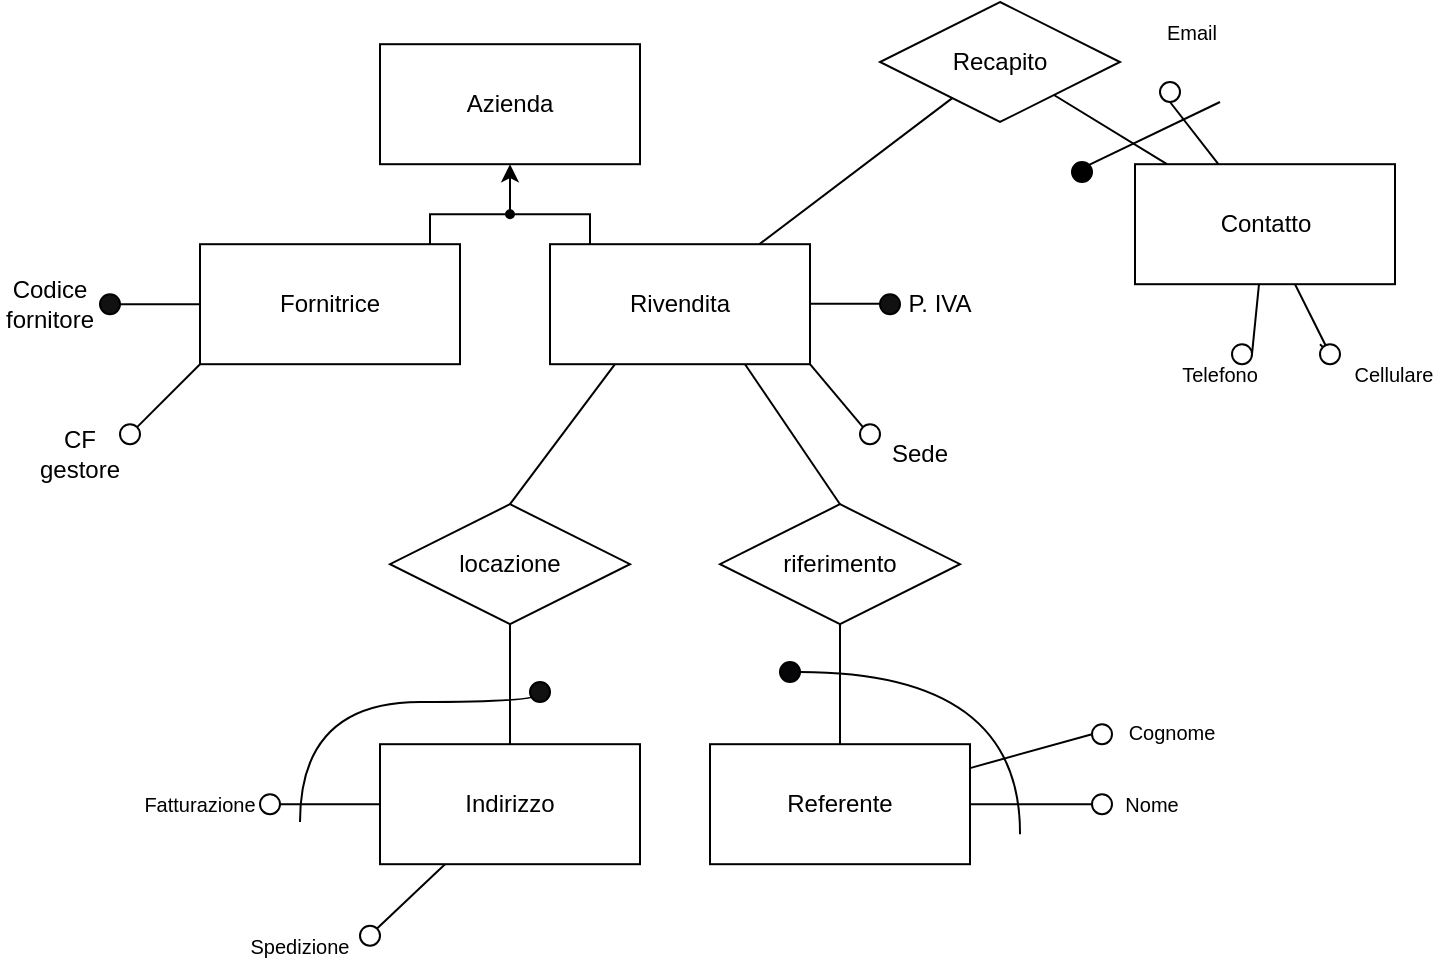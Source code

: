<mxfile version="22.0.2" type="device">
  <diagram name="Page-1" id="sHVvPbEZOv85bSImDnTu">
    <mxGraphModel dx="650" dy="401" grid="1" gridSize="10" guides="1" tooltips="1" connect="1" arrows="1" fold="1" page="1" pageScale="1" pageWidth="850" pageHeight="1100" math="0" shadow="0">
      <root>
        <mxCell id="0" />
        <mxCell id="1" parent="0" />
        <mxCell id="bqO3MA3i7fpm7xnfnVWC-1" value="Azienda" style="whiteSpace=wrap;html=1;align=center;" parent="1" vertex="1">
          <mxGeometry x="220" y="261.1" width="130" height="60" as="geometry" />
        </mxCell>
        <mxCell id="bqO3MA3i7fpm7xnfnVWC-29" style="edgeStyle=orthogonalEdgeStyle;rounded=0;orthogonalLoop=1;jettySize=auto;html=1;exitX=0.5;exitY=0;exitDx=0;exitDy=0;entryX=0.5;entryY=1;entryDx=0;entryDy=0;" parent="1" source="bqO3MA3i7fpm7xnfnVWC-13" target="bqO3MA3i7fpm7xnfnVWC-1" edge="1">
          <mxGeometry relative="1" as="geometry" />
        </mxCell>
        <mxCell id="bqO3MA3i7fpm7xnfnVWC-13" value="" style="verticalAlign=bottom;html=1;ellipse;fillColor=strokeColor;fontFamily=Helvetica;fontSize=11;fontColor=default;" parent="1" vertex="1">
          <mxGeometry x="283" y="344.1" width="4" height="4" as="geometry" />
        </mxCell>
        <mxCell id="bqO3MA3i7fpm7xnfnVWC-15" value="" style="edgeStyle=elbowEdgeStyle;html=1;elbow=vertical;verticalAlign=bottom;endArrow=none;rounded=0;labelBackgroundColor=default;fontFamily=Helvetica;fontSize=11;fontColor=default;startSize=14;shape=connector;" parent="1" source="bqO3MA3i7fpm7xnfnVWC-13" target="bqO3MA3i7fpm7xnfnVWC-18" edge="1">
          <mxGeometry x="1" relative="1" as="geometry">
            <mxPoint x="355" y="371.1" as="targetPoint" />
            <Array as="points">
              <mxPoint x="325" y="346.1" />
            </Array>
          </mxGeometry>
        </mxCell>
        <mxCell id="bqO3MA3i7fpm7xnfnVWC-16" value="" style="edgeStyle=elbowEdgeStyle;html=1;elbow=vertical;verticalAlign=bottom;endArrow=none;rounded=0;labelBackgroundColor=default;fontFamily=Helvetica;fontSize=11;fontColor=default;startSize=14;shape=connector;" parent="1" source="bqO3MA3i7fpm7xnfnVWC-13" target="bqO3MA3i7fpm7xnfnVWC-17" edge="1">
          <mxGeometry x="1" relative="1" as="geometry">
            <mxPoint x="215" y="371.1" as="targetPoint" />
            <Array as="points">
              <mxPoint x="245" y="346.1" />
            </Array>
          </mxGeometry>
        </mxCell>
        <mxCell id="bqO3MA3i7fpm7xnfnVWC-17" value="Fornitrice" style="whiteSpace=wrap;html=1;align=center;" parent="1" vertex="1">
          <mxGeometry x="130" y="361.1" width="130" height="60" as="geometry" />
        </mxCell>
        <mxCell id="bqO3MA3i7fpm7xnfnVWC-18" value="Rivendita" style="whiteSpace=wrap;html=1;align=center;" parent="1" vertex="1">
          <mxGeometry x="305" y="361.1" width="130" height="60" as="geometry" />
        </mxCell>
        <mxCell id="bqO3MA3i7fpm7xnfnVWC-19" value="" style="ellipse;whiteSpace=wrap;html=1;aspect=fixed;fillColor=#121111;" parent="1" vertex="1">
          <mxGeometry x="80" y="386.1" width="10" height="10" as="geometry" />
        </mxCell>
        <mxCell id="bqO3MA3i7fpm7xnfnVWC-20" value="" style="ellipse;whiteSpace=wrap;html=1;aspect=fixed;" parent="1" vertex="1">
          <mxGeometry x="90" y="451.1" width="10" height="10" as="geometry" />
        </mxCell>
        <mxCell id="bqO3MA3i7fpm7xnfnVWC-21" value="" style="endArrow=none;html=1;rounded=0;exitX=1;exitY=0.5;exitDx=0;exitDy=0;" parent="1" source="bqO3MA3i7fpm7xnfnVWC-19" target="bqO3MA3i7fpm7xnfnVWC-17" edge="1">
          <mxGeometry width="50" height="50" relative="1" as="geometry">
            <mxPoint x="40" y="401.1" as="sourcePoint" />
            <mxPoint x="90" y="351.1" as="targetPoint" />
          </mxGeometry>
        </mxCell>
        <mxCell id="bqO3MA3i7fpm7xnfnVWC-22" value="" style="endArrow=none;html=1;rounded=0;exitX=1;exitY=0;exitDx=0;exitDy=0;entryX=0;entryY=1;entryDx=0;entryDy=0;" parent="1" source="bqO3MA3i7fpm7xnfnVWC-20" target="bqO3MA3i7fpm7xnfnVWC-17" edge="1">
          <mxGeometry width="50" height="50" relative="1" as="geometry">
            <mxPoint x="100" y="401.1" as="sourcePoint" />
            <mxPoint x="140" y="401.1" as="targetPoint" />
          </mxGeometry>
        </mxCell>
        <mxCell id="bqO3MA3i7fpm7xnfnVWC-23" value="Codice fornitore" style="text;html=1;strokeColor=none;fillColor=none;align=center;verticalAlign=middle;whiteSpace=wrap;rounded=0;" parent="1" vertex="1">
          <mxGeometry x="30" y="378.6" width="50" height="25" as="geometry" />
        </mxCell>
        <mxCell id="bqO3MA3i7fpm7xnfnVWC-24" value="CF gestore" style="text;html=1;strokeColor=none;fillColor=none;align=center;verticalAlign=middle;whiteSpace=wrap;rounded=0;" parent="1" vertex="1">
          <mxGeometry x="40" y="451.1" width="60" height="30" as="geometry" />
        </mxCell>
        <mxCell id="bqO3MA3i7fpm7xnfnVWC-32" value="" style="endArrow=none;html=1;rounded=0;exitX=1;exitY=0.5;exitDx=0;exitDy=0;" parent="1" edge="1">
          <mxGeometry width="50" height="50" relative="1" as="geometry">
            <mxPoint x="435" y="390.91" as="sourcePoint" />
            <mxPoint x="475" y="390.91" as="targetPoint" />
          </mxGeometry>
        </mxCell>
        <mxCell id="bqO3MA3i7fpm7xnfnVWC-33" value="" style="endArrow=none;html=1;rounded=0;exitX=1;exitY=1;exitDx=0;exitDy=0;entryX=0;entryY=0;entryDx=0;entryDy=0;" parent="1" source="bqO3MA3i7fpm7xnfnVWC-18" target="bqO3MA3i7fpm7xnfnVWC-34" edge="1">
          <mxGeometry width="50" height="50" relative="1" as="geometry">
            <mxPoint x="445" y="400.91" as="sourcePoint" />
            <mxPoint x="485" y="400.91" as="targetPoint" />
          </mxGeometry>
        </mxCell>
        <mxCell id="bqO3MA3i7fpm7xnfnVWC-34" value="" style="ellipse;whiteSpace=wrap;html=1;aspect=fixed;" parent="1" vertex="1">
          <mxGeometry x="460" y="451.1" width="10" height="10" as="geometry" />
        </mxCell>
        <mxCell id="bqO3MA3i7fpm7xnfnVWC-39" value="" style="ellipse;whiteSpace=wrap;html=1;aspect=fixed;fillColor=#121111;" parent="1" vertex="1">
          <mxGeometry x="470" y="386.1" width="10" height="10" as="geometry" />
        </mxCell>
        <mxCell id="bqO3MA3i7fpm7xnfnVWC-40" value="P. IVA" style="text;html=1;strokeColor=none;fillColor=none;align=center;verticalAlign=middle;whiteSpace=wrap;rounded=0;" parent="1" vertex="1">
          <mxGeometry x="470" y="376.1" width="60" height="30" as="geometry" />
        </mxCell>
        <mxCell id="bqO3MA3i7fpm7xnfnVWC-45" value="Sede" style="text;html=1;strokeColor=none;fillColor=none;align=center;verticalAlign=middle;whiteSpace=wrap;rounded=0;" parent="1" vertex="1">
          <mxGeometry x="460" y="451.1" width="60" height="30" as="geometry" />
        </mxCell>
        <mxCell id="bqO3MA3i7fpm7xnfnVWC-59" value="" style="endArrow=none;html=1;rounded=0;entryX=0.25;entryY=1;entryDx=0;entryDy=0;exitX=1;exitY=0;exitDx=0;exitDy=0;" parent="1" source="bqO3MA3i7fpm7xnfnVWC-61" target="bqO3MA3i7fpm7xnfnVWC-83" edge="1">
          <mxGeometry width="50" height="50" relative="1" as="geometry">
            <mxPoint x="217" y="701.83" as="sourcePoint" />
            <mxPoint x="270.96" y="680.37" as="targetPoint" />
          </mxGeometry>
        </mxCell>
        <mxCell id="bqO3MA3i7fpm7xnfnVWC-60" value="" style="endArrow=none;html=1;rounded=0;" parent="1" source="bqO3MA3i7fpm7xnfnVWC-62" target="bqO3MA3i7fpm7xnfnVWC-83" edge="1">
          <mxGeometry width="50" height="50" relative="1" as="geometry">
            <mxPoint x="335" y="706.83" as="sourcePoint" />
            <mxPoint x="323.536" y="685.366" as="targetPoint" />
          </mxGeometry>
        </mxCell>
        <mxCell id="bqO3MA3i7fpm7xnfnVWC-61" value="" style="ellipse;whiteSpace=wrap;html=1;aspect=fixed;" parent="1" vertex="1">
          <mxGeometry x="210" y="701.83" width="10" height="10" as="geometry" />
        </mxCell>
        <mxCell id="bqO3MA3i7fpm7xnfnVWC-62" value="" style="ellipse;whiteSpace=wrap;html=1;aspect=fixed;" parent="1" vertex="1">
          <mxGeometry x="160" y="636.1" width="10" height="10" as="geometry" />
        </mxCell>
        <mxCell id="bqO3MA3i7fpm7xnfnVWC-64" value="Spedizione" style="text;html=1;strokeColor=none;fillColor=none;align=center;verticalAlign=middle;whiteSpace=wrap;rounded=0;fontSize=10;" parent="1" vertex="1">
          <mxGeometry x="150" y="696.83" width="60" height="30" as="geometry" />
        </mxCell>
        <mxCell id="bqO3MA3i7fpm7xnfnVWC-65" value="Fatturazione" style="text;html=1;strokeColor=none;fillColor=none;align=center;verticalAlign=middle;whiteSpace=wrap;rounded=0;fontSize=10;" parent="1" vertex="1">
          <mxGeometry x="100" y="626.1" width="60" height="30" as="geometry" />
        </mxCell>
        <mxCell id="bqO3MA3i7fpm7xnfnVWC-79" value="locazione" style="shape=rhombus;perimeter=rhombusPerimeter;whiteSpace=wrap;html=1;align=center;" parent="1" vertex="1">
          <mxGeometry x="225" y="491.1" width="120" height="60" as="geometry" />
        </mxCell>
        <mxCell id="bqO3MA3i7fpm7xnfnVWC-81" value="" style="endArrow=none;html=1;rounded=0;entryX=0.25;entryY=1;entryDx=0;entryDy=0;exitX=0.5;exitY=0;exitDx=0;exitDy=0;" parent="1" source="bqO3MA3i7fpm7xnfnVWC-79" target="bqO3MA3i7fpm7xnfnVWC-18" edge="1">
          <mxGeometry width="50" height="50" relative="1" as="geometry">
            <mxPoint x="300" y="491.1" as="sourcePoint" />
            <mxPoint x="350" y="441.1" as="targetPoint" />
          </mxGeometry>
        </mxCell>
        <mxCell id="bqO3MA3i7fpm7xnfnVWC-83" value="Indirizzo" style="whiteSpace=wrap;html=1;align=center;" parent="1" vertex="1">
          <mxGeometry x="220" y="611.1" width="130" height="60" as="geometry" />
        </mxCell>
        <mxCell id="bqO3MA3i7fpm7xnfnVWC-84" value="" style="endArrow=none;html=1;rounded=0;entryX=0.5;entryY=1;entryDx=0;entryDy=0;exitX=0.5;exitY=0;exitDx=0;exitDy=0;" parent="1" source="bqO3MA3i7fpm7xnfnVWC-83" target="bqO3MA3i7fpm7xnfnVWC-79" edge="1">
          <mxGeometry width="50" height="50" relative="1" as="geometry">
            <mxPoint x="270" y="611.1" as="sourcePoint" />
            <mxPoint x="320" y="561.1" as="targetPoint" />
          </mxGeometry>
        </mxCell>
        <mxCell id="bqO3MA3i7fpm7xnfnVWC-86" value="riferimento" style="shape=rhombus;perimeter=rhombusPerimeter;whiteSpace=wrap;html=1;align=center;" parent="1" vertex="1">
          <mxGeometry x="390" y="491.1" width="120" height="60" as="geometry" />
        </mxCell>
        <mxCell id="IKd7gCFsYhobZ0YaTfiM-1" value="" style="endArrow=none;html=1;rounded=0;entryX=0.75;entryY=1;entryDx=0;entryDy=0;exitX=0.5;exitY=0;exitDx=0;exitDy=0;" edge="1" parent="1" source="bqO3MA3i7fpm7xnfnVWC-86" target="bqO3MA3i7fpm7xnfnVWC-18">
          <mxGeometry width="50" height="50" relative="1" as="geometry">
            <mxPoint x="510" y="591.1" as="sourcePoint" />
            <mxPoint x="560" y="541.1" as="targetPoint" />
          </mxGeometry>
        </mxCell>
        <mxCell id="IKd7gCFsYhobZ0YaTfiM-3" value="Referente" style="whiteSpace=wrap;html=1;align=center;" vertex="1" parent="1">
          <mxGeometry x="385" y="611.1" width="130" height="60" as="geometry" />
        </mxCell>
        <mxCell id="IKd7gCFsYhobZ0YaTfiM-4" value="" style="endArrow=none;html=1;rounded=0;exitX=0;exitY=0.5;exitDx=0;exitDy=0;" edge="1" source="IKd7gCFsYhobZ0YaTfiM-6" parent="1" target="IKd7gCFsYhobZ0YaTfiM-3">
          <mxGeometry width="50" height="50" relative="1" as="geometry">
            <mxPoint x="451.5" y="704.7" as="sourcePoint" />
            <mxPoint x="444.476" y="673.97" as="targetPoint" />
          </mxGeometry>
        </mxCell>
        <mxCell id="IKd7gCFsYhobZ0YaTfiM-5" value="" style="endArrow=none;html=1;rounded=0;" edge="1" source="IKd7gCFsYhobZ0YaTfiM-8" parent="1" target="IKd7gCFsYhobZ0YaTfiM-3">
          <mxGeometry width="50" height="50" relative="1" as="geometry">
            <mxPoint x="569.5" y="709.7" as="sourcePoint" />
            <mxPoint x="495.032" y="673.97" as="targetPoint" />
          </mxGeometry>
        </mxCell>
        <mxCell id="IKd7gCFsYhobZ0YaTfiM-6" value="" style="ellipse;whiteSpace=wrap;html=1;aspect=fixed;" vertex="1" parent="1">
          <mxGeometry x="576" y="601.1" width="10" height="10" as="geometry" />
        </mxCell>
        <mxCell id="IKd7gCFsYhobZ0YaTfiM-8" value="" style="ellipse;whiteSpace=wrap;html=1;aspect=fixed;" vertex="1" parent="1">
          <mxGeometry x="576" y="636.1" width="10" height="10" as="geometry" />
        </mxCell>
        <mxCell id="IKd7gCFsYhobZ0YaTfiM-9" value="Nome" style="text;html=1;strokeColor=none;fillColor=none;align=center;verticalAlign=middle;whiteSpace=wrap;rounded=0;fontSize=10;" vertex="1" parent="1">
          <mxGeometry x="576" y="626.1" width="60" height="30" as="geometry" />
        </mxCell>
        <mxCell id="IKd7gCFsYhobZ0YaTfiM-10" value="Cognome" style="text;html=1;strokeColor=none;fillColor=none;align=center;verticalAlign=middle;whiteSpace=wrap;rounded=0;fontSize=10;" vertex="1" parent="1">
          <mxGeometry x="586" y="590" width="60" height="30" as="geometry" />
        </mxCell>
        <mxCell id="IKd7gCFsYhobZ0YaTfiM-11" value="" style="endArrow=none;html=1;rounded=0;" edge="1" parent="1" source="IKd7gCFsYhobZ0YaTfiM-3" target="bqO3MA3i7fpm7xnfnVWC-86">
          <mxGeometry width="50" height="50" relative="1" as="geometry">
            <mxPoint x="295" y="621.1" as="sourcePoint" />
            <mxPoint x="295" y="561.1" as="targetPoint" />
          </mxGeometry>
        </mxCell>
        <mxCell id="IKd7gCFsYhobZ0YaTfiM-12" value="Recapito" style="shape=rhombus;perimeter=rhombusPerimeter;whiteSpace=wrap;html=1;align=center;" vertex="1" parent="1">
          <mxGeometry x="470" y="240" width="120" height="60" as="geometry" />
        </mxCell>
        <mxCell id="IKd7gCFsYhobZ0YaTfiM-13" value="Contatto" style="whiteSpace=wrap;html=1;align=center;" vertex="1" parent="1">
          <mxGeometry x="597.5" y="321.1" width="130" height="60" as="geometry" />
        </mxCell>
        <mxCell id="IKd7gCFsYhobZ0YaTfiM-14" value="" style="endArrow=none;html=1;rounded=0;" edge="1" source="bqO3MA3i7fpm7xnfnVWC-18" target="IKd7gCFsYhobZ0YaTfiM-12" parent="1">
          <mxGeometry width="50" height="50" relative="1" as="geometry">
            <mxPoint x="785.46" y="325.7" as="sourcePoint" />
            <mxPoint x="770.002" y="277.1" as="targetPoint" />
          </mxGeometry>
        </mxCell>
        <mxCell id="IKd7gCFsYhobZ0YaTfiM-15" value="" style="endArrow=none;html=1;rounded=0;" edge="1" source="IKd7gCFsYhobZ0YaTfiM-18" target="IKd7gCFsYhobZ0YaTfiM-13" parent="1">
          <mxGeometry width="50" height="50" relative="1" as="geometry">
            <mxPoint x="754" y="421.1" as="sourcePoint" />
            <mxPoint x="679.532" y="385.37" as="targetPoint" />
          </mxGeometry>
        </mxCell>
        <mxCell id="IKd7gCFsYhobZ0YaTfiM-16" value="" style="ellipse;whiteSpace=wrap;html=1;aspect=fixed;" vertex="1" parent="1">
          <mxGeometry x="646" y="411.1" width="10" height="10" as="geometry" />
        </mxCell>
        <mxCell id="IKd7gCFsYhobZ0YaTfiM-17" value="" style="endArrow=none;html=1;rounded=0;entryX=1;entryY=1;entryDx=0;entryDy=0;" edge="1" target="IKd7gCFsYhobZ0YaTfiM-18" parent="1">
          <mxGeometry width="50" height="50" relative="1" as="geometry">
            <mxPoint x="690" y="411.1" as="sourcePoint" />
            <mxPoint x="679" y="390.1" as="targetPoint" />
          </mxGeometry>
        </mxCell>
        <mxCell id="IKd7gCFsYhobZ0YaTfiM-18" value="" style="ellipse;whiteSpace=wrap;html=1;aspect=fixed;" vertex="1" parent="1">
          <mxGeometry x="690" y="411.1" width="10" height="10" as="geometry" />
        </mxCell>
        <mxCell id="IKd7gCFsYhobZ0YaTfiM-19" value="Telefono" style="text;html=1;strokeColor=none;fillColor=none;align=center;verticalAlign=middle;whiteSpace=wrap;rounded=0;fontSize=10;" vertex="1" parent="1">
          <mxGeometry x="610" y="411.1" width="60" height="30" as="geometry" />
        </mxCell>
        <mxCell id="IKd7gCFsYhobZ0YaTfiM-20" value="Cellulare" style="text;html=1;strokeColor=none;fillColor=none;align=center;verticalAlign=middle;whiteSpace=wrap;rounded=0;fontSize=10;" vertex="1" parent="1">
          <mxGeometry x="696.5" y="411.1" width="60" height="30" as="geometry" />
        </mxCell>
        <mxCell id="IKd7gCFsYhobZ0YaTfiM-21" value="" style="endArrow=none;html=1;rounded=0;exitX=0.5;exitY=1;exitDx=0;exitDy=0;" edge="1" source="IKd7gCFsYhobZ0YaTfiM-22" parent="1" target="IKd7gCFsYhobZ0YaTfiM-13">
          <mxGeometry width="50" height="50" relative="1" as="geometry">
            <mxPoint x="749.5" y="302.5" as="sourcePoint" />
            <mxPoint x="749.5" y="302.5" as="targetPoint" />
          </mxGeometry>
        </mxCell>
        <mxCell id="IKd7gCFsYhobZ0YaTfiM-22" value="" style="ellipse;whiteSpace=wrap;html=1;aspect=fixed;" vertex="1" parent="1">
          <mxGeometry x="610" y="280" width="10" height="10" as="geometry" />
        </mxCell>
        <mxCell id="IKd7gCFsYhobZ0YaTfiM-23" value="Email" style="text;html=1;strokeColor=none;fillColor=none;align=center;verticalAlign=middle;whiteSpace=wrap;rounded=0;fontSize=10;" vertex="1" parent="1">
          <mxGeometry x="596" y="240" width="60" height="30" as="geometry" />
        </mxCell>
        <mxCell id="IKd7gCFsYhobZ0YaTfiM-25" value="" style="endArrow=none;html=1;rounded=0;" edge="1" parent="1" source="IKd7gCFsYhobZ0YaTfiM-13" target="IKd7gCFsYhobZ0YaTfiM-12">
          <mxGeometry width="50" height="50" relative="1" as="geometry">
            <mxPoint x="629.46" y="345" as="sourcePoint" />
            <mxPoint x="614.46" y="296" as="targetPoint" />
          </mxGeometry>
        </mxCell>
        <mxCell id="IKd7gCFsYhobZ0YaTfiM-26" value="" style="endArrow=none;html=1;rounded=0;exitX=1;exitY=0.5;exitDx=0;exitDy=0;" edge="1" parent="1" source="IKd7gCFsYhobZ0YaTfiM-16" target="IKd7gCFsYhobZ0YaTfiM-13">
          <mxGeometry width="50" height="50" relative="1" as="geometry">
            <mxPoint x="550" y="350" as="sourcePoint" />
            <mxPoint x="695.5" y="392.5" as="targetPoint" />
          </mxGeometry>
        </mxCell>
        <mxCell id="IKd7gCFsYhobZ0YaTfiM-29" value="" style="endArrow=none;html=1;rounded=0;edgeStyle=orthogonalEdgeStyle;curved=1;entryX=0;entryY=0;entryDx=0;entryDy=0;" edge="1" parent="1" target="IKd7gCFsYhobZ0YaTfiM-30">
          <mxGeometry width="50" height="50" relative="1" as="geometry">
            <mxPoint x="180" y="650" as="sourcePoint" />
            <mxPoint x="300" y="590" as="targetPoint" />
            <Array as="points">
              <mxPoint x="180" y="590" />
              <mxPoint x="300" y="590" />
              <mxPoint x="300" y="582" />
            </Array>
          </mxGeometry>
        </mxCell>
        <mxCell id="IKd7gCFsYhobZ0YaTfiM-30" value="" style="ellipse;whiteSpace=wrap;html=1;aspect=fixed;fillColor=#121111;" vertex="1" parent="1">
          <mxGeometry x="295" y="580" width="10" height="10" as="geometry" />
        </mxCell>
        <mxCell id="IKd7gCFsYhobZ0YaTfiM-32" value="" style="endArrow=none;html=1;rounded=0;exitX=1;exitY=0.5;exitDx=0;exitDy=0;edgeStyle=orthogonalEdgeStyle;curved=1;" edge="1" source="IKd7gCFsYhobZ0YaTfiM-33" parent="1">
          <mxGeometry width="50" height="50" relative="1" as="geometry">
            <mxPoint x="600" y="700" as="sourcePoint" />
            <mxPoint x="540" y="656.1" as="targetPoint" />
          </mxGeometry>
        </mxCell>
        <mxCell id="IKd7gCFsYhobZ0YaTfiM-33" value="" style="ellipse;whiteSpace=wrap;html=1;aspect=fixed;fillColor=#060508;" vertex="1" parent="1">
          <mxGeometry x="420" y="570" width="10" height="10" as="geometry" />
        </mxCell>
        <mxCell id="IKd7gCFsYhobZ0YaTfiM-35" value="" style="endArrow=none;html=1;rounded=0;exitX=1;exitY=0;exitDx=0;exitDy=0;" edge="1" parent="1" source="IKd7gCFsYhobZ0YaTfiM-36">
          <mxGeometry width="50" height="50" relative="1" as="geometry">
            <mxPoint x="570" y="330" as="sourcePoint" />
            <mxPoint x="640" y="290" as="targetPoint" />
          </mxGeometry>
        </mxCell>
        <mxCell id="IKd7gCFsYhobZ0YaTfiM-36" value="" style="ellipse;whiteSpace=wrap;html=1;aspect=fixed;fillColor=#000000;" vertex="1" parent="1">
          <mxGeometry x="566" y="320" width="10" height="10" as="geometry" />
        </mxCell>
      </root>
    </mxGraphModel>
  </diagram>
</mxfile>
